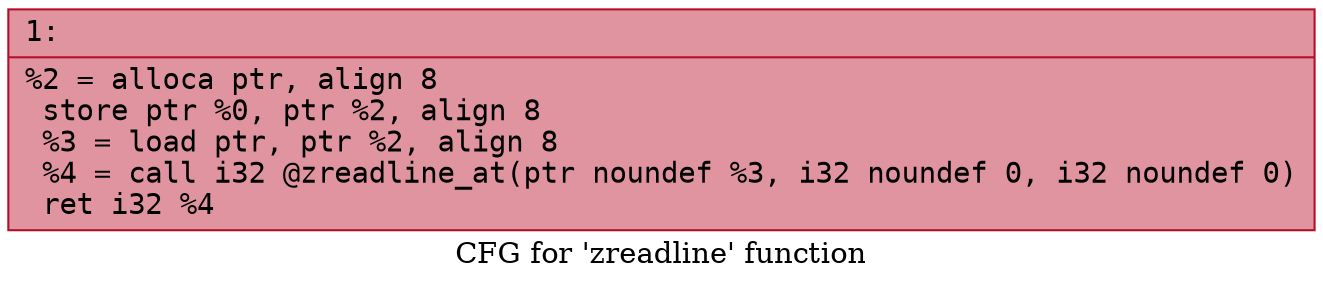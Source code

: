 digraph "CFG for 'zreadline' function" {
	label="CFG for 'zreadline' function";

	Node0x600001a1dea0 [shape=record,color="#b70d28ff", style=filled, fillcolor="#b70d2870" fontname="Courier",label="{1:\l|  %2 = alloca ptr, align 8\l  store ptr %0, ptr %2, align 8\l  %3 = load ptr, ptr %2, align 8\l  %4 = call i32 @zreadline_at(ptr noundef %3, i32 noundef 0, i32 noundef 0)\l  ret i32 %4\l}"];
}
